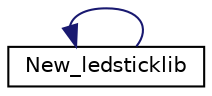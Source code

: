 digraph "Graphical Class Hierarchy"
{
  edge [fontname="Helvetica",fontsize="10",labelfontname="Helvetica",labelfontsize="10"];
  node [fontname="Helvetica",fontsize="10",shape=record];
  rankdir="LR";
  Node0 [label="window",height=0.2,width=0.4,color="grey75", fillcolor="white", style="filled"];
  Node0 -> Node0 [dir="back",color="midnightblue",fontsize="10",style="solid",fontname="Helvetica"];
  Node0 [label="New_ledsticklib",height=0.2,width=0.4,color="black", fillcolor="white", style="filled",URL="$classNew__ledsticklib.html",tooltip="This is the class for WS2812 leds. The class is a subclass and is based on window from the hwlib libr..."];
}
